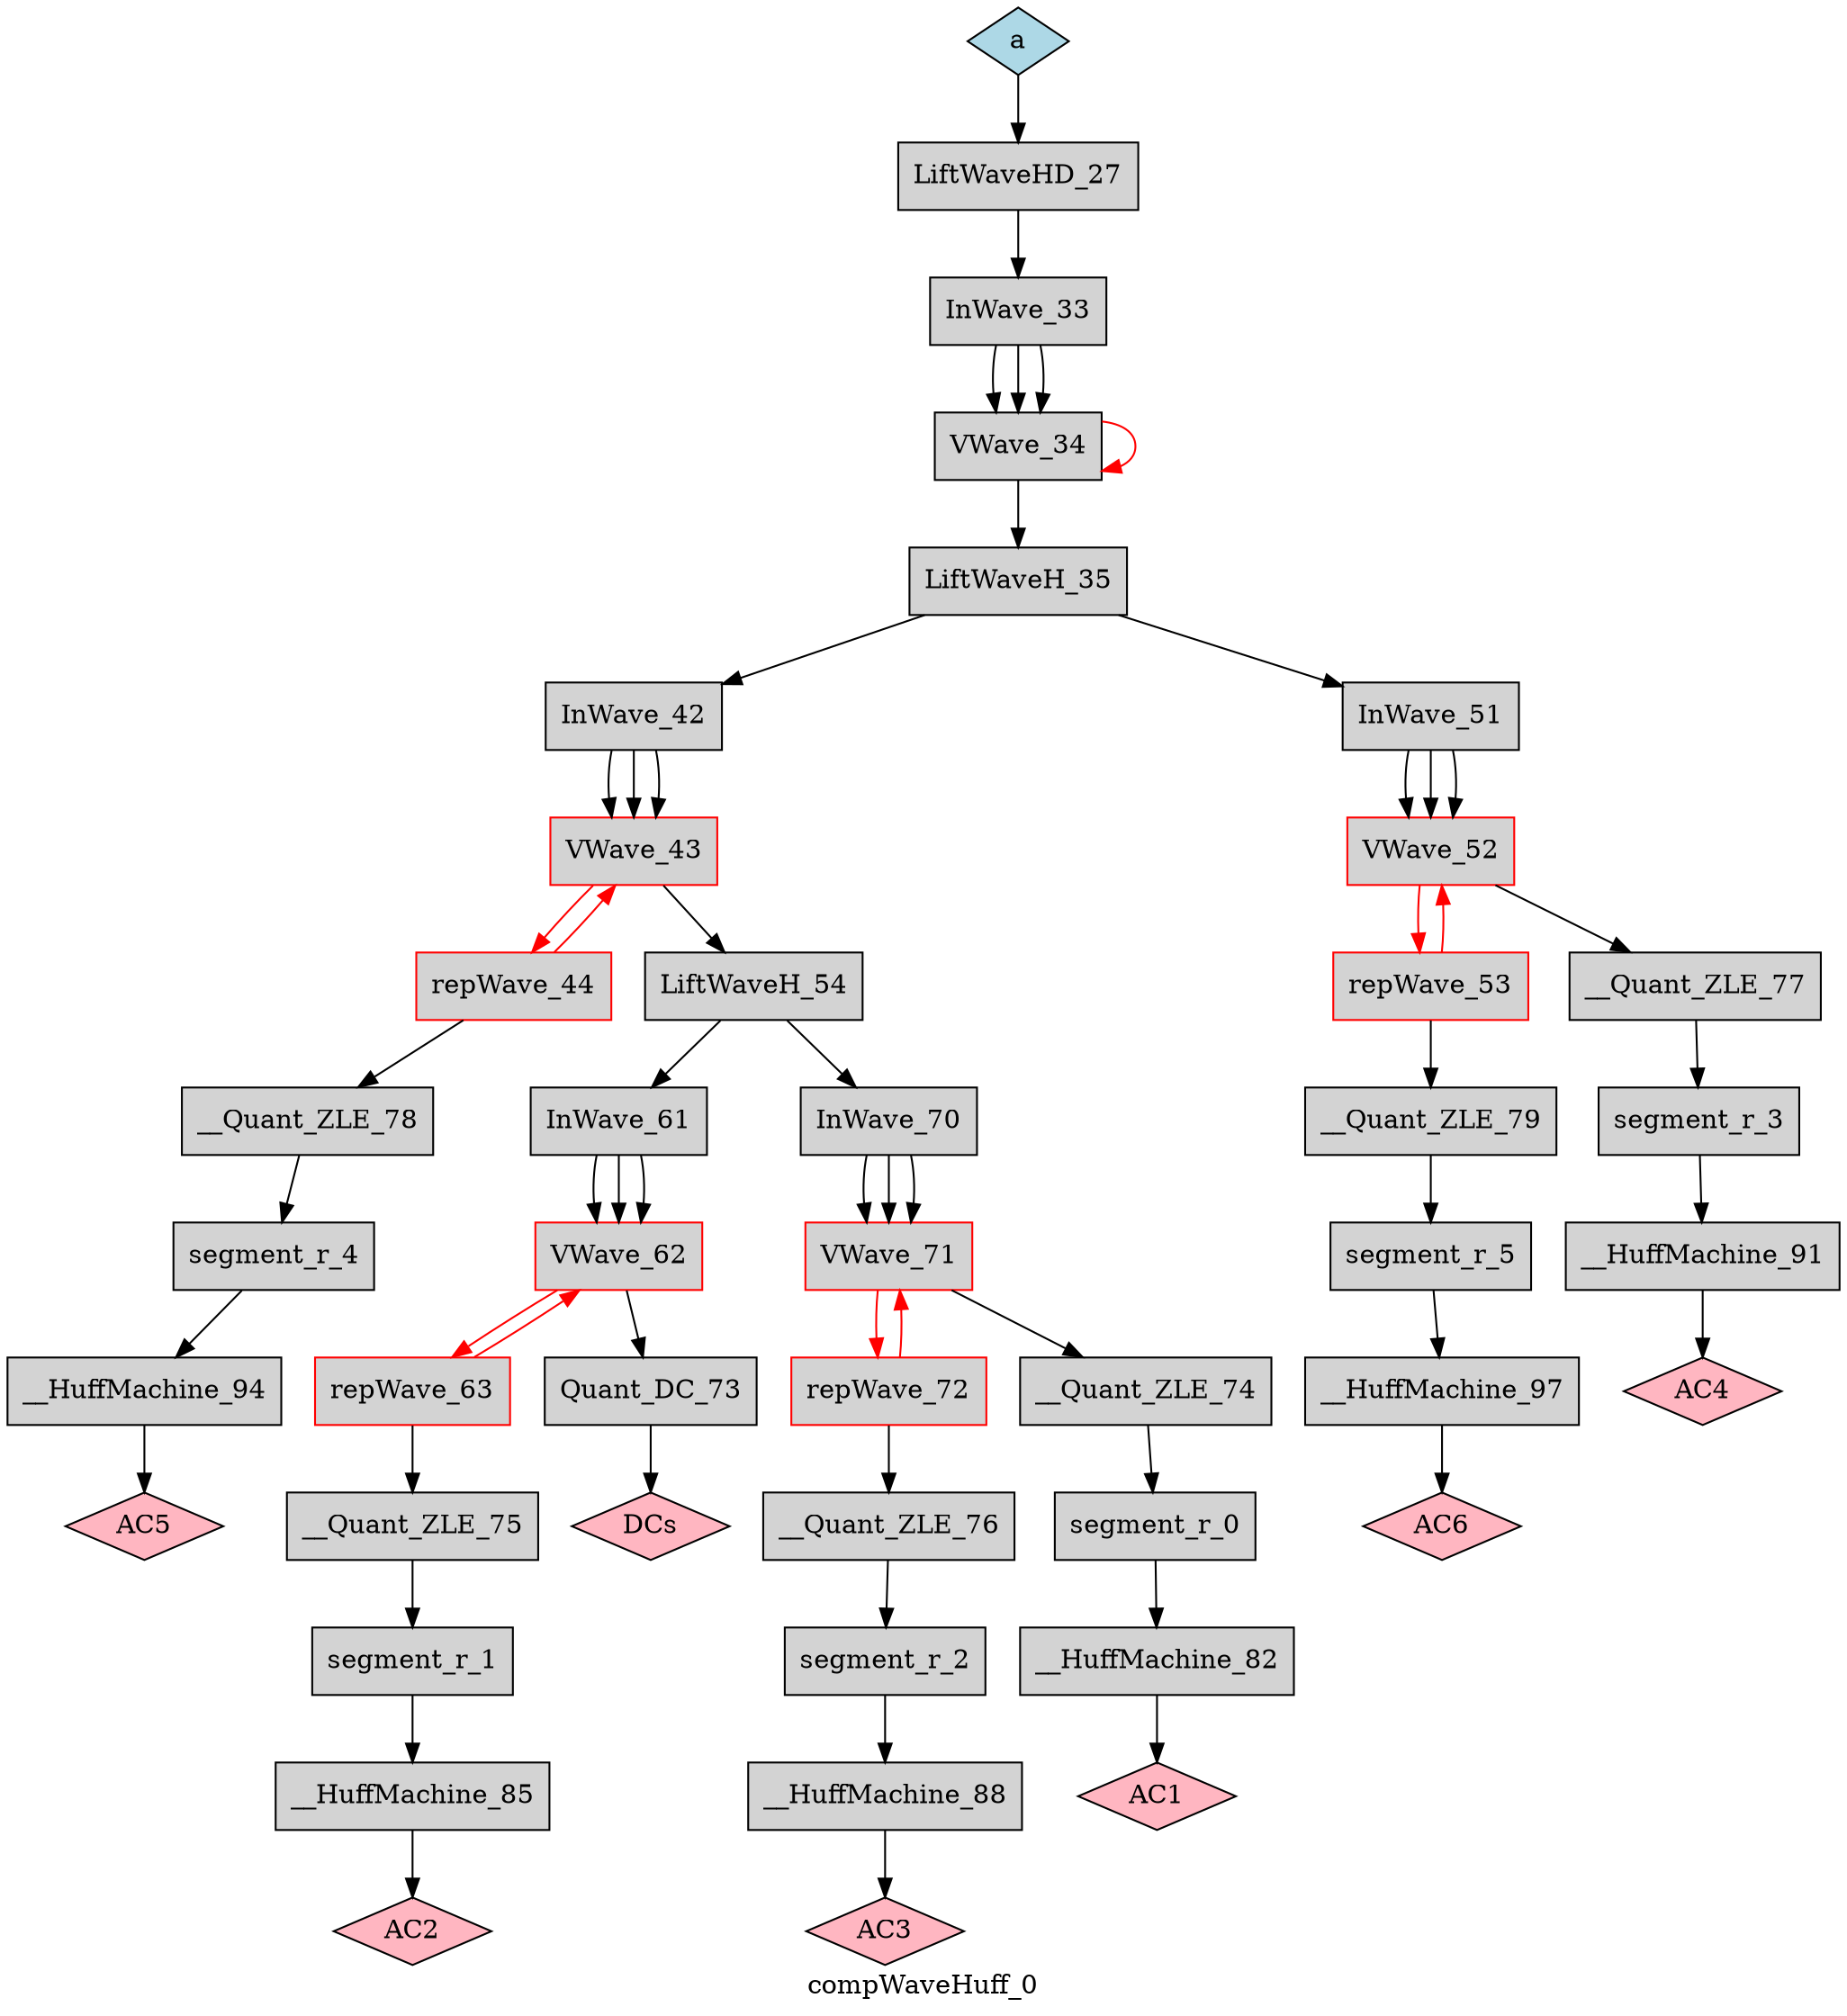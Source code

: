# Page DFG for compWaveHuff_0
# Emitted by ../../../tdfc version 1.159, Tue Jun 21 16:20:11 2005

digraph compWaveHuff_0 {
  graph [label="compWaveHuff_0"];
  Quant_DC_73 [shape="box", style="filled", fillcolor="lightgrey"];
  __HuffMachine_85 [shape="box", style="filled", fillcolor="lightgrey"];
  segment_r_1 [shape="box", style="filled", fillcolor="lightgrey"];
  __Quant_ZLE_75 [shape="box", style="filled", fillcolor="lightgrey"];
  repWave_63 [shape="box", color="red", style="filled", fillcolor="lightgrey"];
  VWave_62 [shape="box", color="red", style="filled", fillcolor="lightgrey"];
  InWave_61 [shape="box", style="filled", fillcolor="lightgrey"];
  __HuffMachine_82 [shape="box", style="filled", fillcolor="lightgrey"];
  segment_r_0 [shape="box", style="filled", fillcolor="lightgrey"];
  __Quant_ZLE_74 [shape="box", style="filled", fillcolor="lightgrey"];
  __HuffMachine_88 [shape="box", style="filled", fillcolor="lightgrey"];
  segment_r_2 [shape="box", style="filled", fillcolor="lightgrey"];
  __Quant_ZLE_76 [shape="box", style="filled", fillcolor="lightgrey"];
  repWave_72 [shape="box", color="red", style="filled", fillcolor="lightgrey"];
  VWave_71 [shape="box", color="red", style="filled", fillcolor="lightgrey"];
  InWave_70 [shape="box", style="filled", fillcolor="lightgrey"];
  LiftWaveH_54 [shape="box", style="filled", fillcolor="lightgrey"];
  __HuffMachine_94 [shape="box", style="filled", fillcolor="lightgrey"];
  segment_r_4 [shape="box", style="filled", fillcolor="lightgrey"];
  __Quant_ZLE_78 [shape="box", style="filled", fillcolor="lightgrey"];
  repWave_44 [shape="box", color="red", style="filled", fillcolor="lightgrey"];
  VWave_43 [shape="box", color="red", style="filled", fillcolor="lightgrey"];
  InWave_42 [shape="box", style="filled", fillcolor="lightgrey"];
  __HuffMachine_91 [shape="box", style="filled", fillcolor="lightgrey"];
  segment_r_3 [shape="box", style="filled", fillcolor="lightgrey"];
  __Quant_ZLE_77 [shape="box", style="filled", fillcolor="lightgrey"];
  __HuffMachine_97 [shape="box", style="filled", fillcolor="lightgrey"];
  segment_r_5 [shape="box", style="filled", fillcolor="lightgrey"];
  __Quant_ZLE_79 [shape="box", style="filled", fillcolor="lightgrey"];
  repWave_53 [shape="box", color="red", style="filled", fillcolor="lightgrey"];
  VWave_52 [shape="box", color="red", style="filled", fillcolor="lightgrey"];
  InWave_51 [shape="box", style="filled", fillcolor="lightgrey"];
  LiftWaveH_35 [shape="box", style="filled", fillcolor="lightgrey"];
  VWave_34 [shape="box", style="filled", fillcolor="lightgrey"];
  InWave_33 [shape="box", style="filled", fillcolor="lightgrey"];
  LiftWaveHD_27 [shape="box", style="filled", fillcolor="lightgrey"];
  DCs [shape="diamond", style="filled", fillcolor="lightpink"];
  Quant_DC_73 -> DCs;
  VWave_62 -> Quant_DC_73;
  AC2 [shape="diamond", style="filled", fillcolor="lightpink"];
  __HuffMachine_85 -> AC2;
  segment_r_1 -> __HuffMachine_85;
  __Quant_ZLE_75 -> segment_r_1;
  repWave_63 -> __Quant_ZLE_75;
  repWave_63 -> VWave_62 [color="red"];
  VWave_62 -> repWave_63 [color="red"];
  InWave_61 -> VWave_62;
  InWave_61 -> VWave_62;
  InWave_61 -> VWave_62;
  LiftWaveH_54 -> InWave_61;
  AC1 [shape="diamond", style="filled", fillcolor="lightpink"];
  __HuffMachine_82 -> AC1;
  segment_r_0 -> __HuffMachine_82;
  __Quant_ZLE_74 -> segment_r_0;
  VWave_71 -> __Quant_ZLE_74;
  AC3 [shape="diamond", style="filled", fillcolor="lightpink"];
  __HuffMachine_88 -> AC3;
  segment_r_2 -> __HuffMachine_88;
  __Quant_ZLE_76 -> segment_r_2;
  repWave_72 -> __Quant_ZLE_76;
  repWave_72 -> VWave_71 [color="red"];
  VWave_71 -> repWave_72 [color="red"];
  InWave_70 -> VWave_71;
  InWave_70 -> VWave_71;
  InWave_70 -> VWave_71;
  LiftWaveH_54 -> InWave_70;
  VWave_43 -> LiftWaveH_54;
  AC5 [shape="diamond", style="filled", fillcolor="lightpink"];
  __HuffMachine_94 -> AC5;
  segment_r_4 -> __HuffMachine_94;
  __Quant_ZLE_78 -> segment_r_4;
  repWave_44 -> __Quant_ZLE_78;
  repWave_44 -> VWave_43 [color="red"];
  VWave_43 -> repWave_44 [color="red"];
  InWave_42 -> VWave_43;
  InWave_42 -> VWave_43;
  InWave_42 -> VWave_43;
  LiftWaveH_35 -> InWave_42;
  AC4 [shape="diamond", style="filled", fillcolor="lightpink"];
  __HuffMachine_91 -> AC4;
  segment_r_3 -> __HuffMachine_91;
  __Quant_ZLE_77 -> segment_r_3;
  VWave_52 -> __Quant_ZLE_77;
  AC6 [shape="diamond", style="filled", fillcolor="lightpink"];
  __HuffMachine_97 -> AC6;
  segment_r_5 -> __HuffMachine_97;
  __Quant_ZLE_79 -> segment_r_5;
  repWave_53 -> __Quant_ZLE_79;
  repWave_53 -> VWave_52 [color="red"];
  VWave_52 -> repWave_53 [color="red"];
  InWave_51 -> VWave_52;
  InWave_51 -> VWave_52;
  InWave_51 -> VWave_52;
  LiftWaveH_35 -> InWave_51;
  VWave_34 -> LiftWaveH_35;
  VWave_34 -> VWave_34 [color="red"];
  InWave_33 -> VWave_34;
  InWave_33 -> VWave_34;
  InWave_33 -> VWave_34;
  LiftWaveHD_27 -> InWave_33;
  a [shape="diamond", style="filled", fillcolor="lightblue"];
  a -> LiftWaveHD_27;
}
